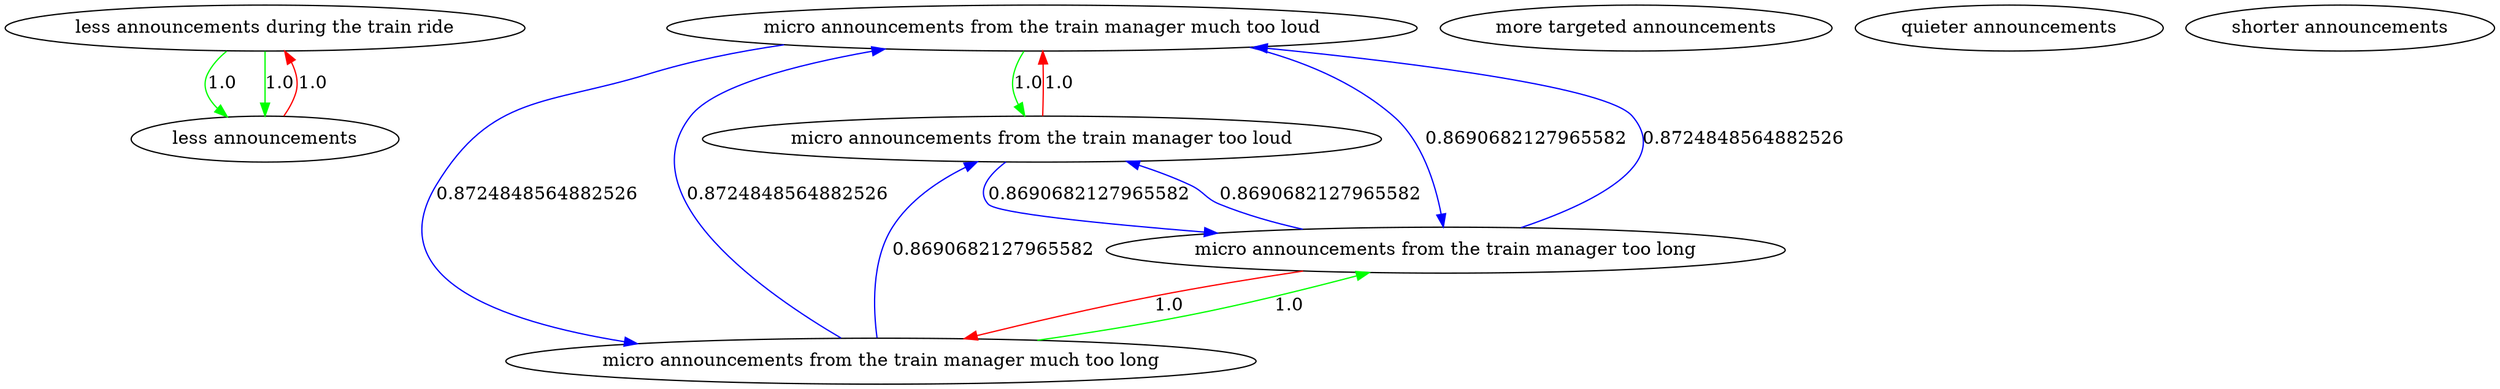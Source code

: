 digraph rawGraph {
"less announcements during the train ride";"less announcements";"micro announcements from the train manager much too loud";"micro announcements from the train manager too loud";"micro announcements from the train manager much too long";"micro announcements from the train manager too long";"more targeted announcements";"quieter announcements";"shorter announcements";"less announcements during the train ride" -> "less announcements" [label=1.0] [color=green]
"less announcements during the train ride" -> "less announcements" [label=1.0] [color=green]
"less announcements" -> "less announcements during the train ride" [label=1.0] [color=red]
"micro announcements from the train manager much too loud" -> "micro announcements from the train manager too loud" [label=1.0] [color=green]
"micro announcements from the train manager too loud" -> "micro announcements from the train manager much too loud" [label=1.0] [color=red]
"micro announcements from the train manager much too long" -> "micro announcements from the train manager too long" [label=1.0] [color=green]
"micro announcements from the train manager too long" -> "micro announcements from the train manager much too long" [label=1.0] [color=red]
"micro announcements from the train manager much too loud" -> "micro announcements from the train manager much too long" [label=0.8724848564882526] [color=blue]
"micro announcements from the train manager much too loud" -> "micro announcements from the train manager too long" [label=0.8690682127965582] [color=blue]
"micro announcements from the train manager too loud" -> "micro announcements from the train manager too long" [label=0.8690682127965582] [color=blue]
"micro announcements from the train manager much too long" -> "micro announcements from the train manager much too loud" [label=0.8724848564882526] [color=blue]
"micro announcements from the train manager much too long" -> "micro announcements from the train manager too loud" [label=0.8690682127965582] [color=blue]
"micro announcements from the train manager too long" -> "micro announcements from the train manager much too loud" [label=0.8724848564882526] [color=blue]
"micro announcements from the train manager too long" -> "micro announcements from the train manager too loud" [label=0.8690682127965582] [color=blue]
}